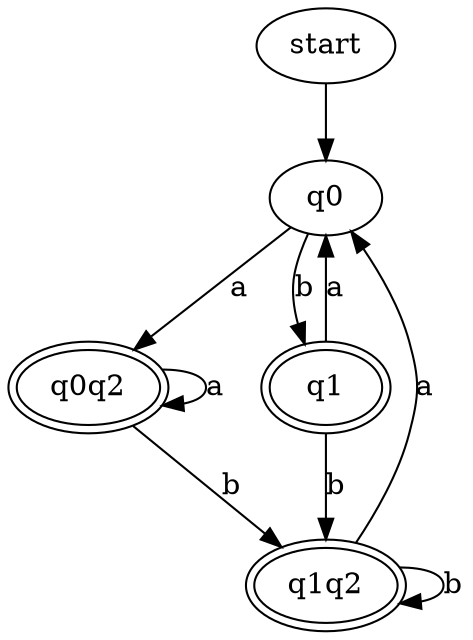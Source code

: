 digraph  {
q0;
q0q2 [peripheries=2];
q1q2 [peripheries=2];
q1 [peripheries=2];
start -> q0;
q0 -> q0q2[label=a];
q0 -> q1[label=b];
q0q2 -> q0q2[label=a];
q0q2 -> q1q2[label=b];
q1q2 -> q0[label=a];
q1q2 -> q1q2[label=b];
q1 -> q0[label=a];
q1 -> q1q2[label=b];
}
